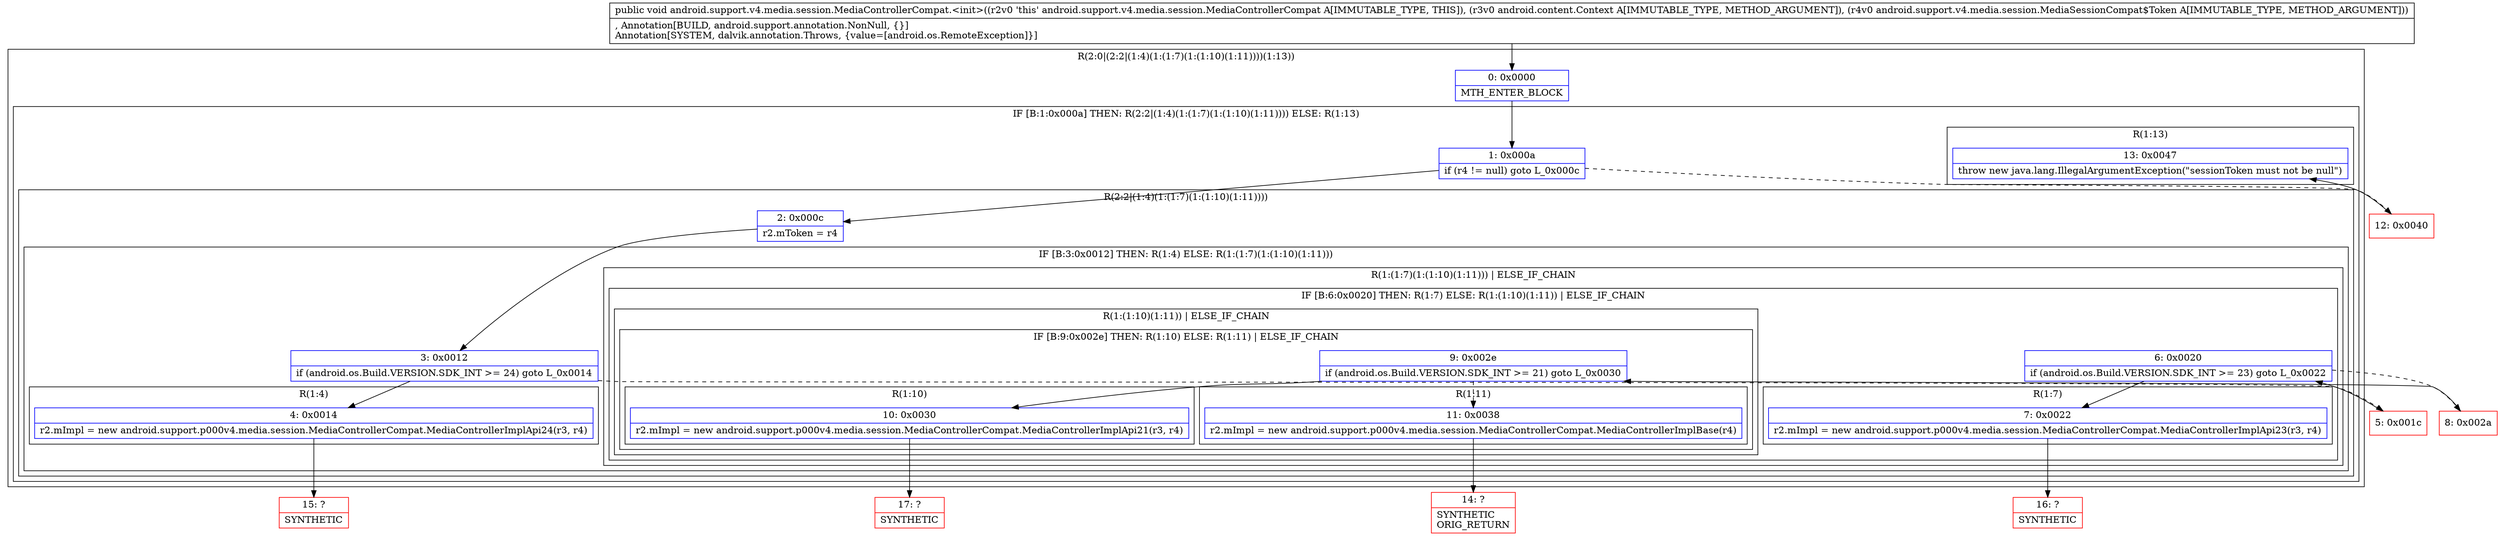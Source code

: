 digraph "CFG forandroid.support.v4.media.session.MediaControllerCompat.\<init\>(Landroid\/content\/Context;Landroid\/support\/v4\/media\/session\/MediaSessionCompat$Token;)V" {
subgraph cluster_Region_1929841947 {
label = "R(2:0|(2:2|(1:4)(1:(1:7)(1:(1:10)(1:11))))(1:13))";
node [shape=record,color=blue];
Node_0 [shape=record,label="{0\:\ 0x0000|MTH_ENTER_BLOCK\l}"];
subgraph cluster_IfRegion_1711171509 {
label = "IF [B:1:0x000a] THEN: R(2:2|(1:4)(1:(1:7)(1:(1:10)(1:11)))) ELSE: R(1:13)";
node [shape=record,color=blue];
Node_1 [shape=record,label="{1\:\ 0x000a|if (r4 != null) goto L_0x000c\l}"];
subgraph cluster_Region_55608763 {
label = "R(2:2|(1:4)(1:(1:7)(1:(1:10)(1:11))))";
node [shape=record,color=blue];
Node_2 [shape=record,label="{2\:\ 0x000c|r2.mToken = r4\l}"];
subgraph cluster_IfRegion_688498439 {
label = "IF [B:3:0x0012] THEN: R(1:4) ELSE: R(1:(1:7)(1:(1:10)(1:11)))";
node [shape=record,color=blue];
Node_3 [shape=record,label="{3\:\ 0x0012|if (android.os.Build.VERSION.SDK_INT \>= 24) goto L_0x0014\l}"];
subgraph cluster_Region_1655511272 {
label = "R(1:4)";
node [shape=record,color=blue];
Node_4 [shape=record,label="{4\:\ 0x0014|r2.mImpl = new android.support.p000v4.media.session.MediaControllerCompat.MediaControllerImplApi24(r3, r4)\l}"];
}
subgraph cluster_Region_1962412231 {
label = "R(1:(1:7)(1:(1:10)(1:11))) | ELSE_IF_CHAIN\l";
node [shape=record,color=blue];
subgraph cluster_IfRegion_1929520830 {
label = "IF [B:6:0x0020] THEN: R(1:7) ELSE: R(1:(1:10)(1:11)) | ELSE_IF_CHAIN\l";
node [shape=record,color=blue];
Node_6 [shape=record,label="{6\:\ 0x0020|if (android.os.Build.VERSION.SDK_INT \>= 23) goto L_0x0022\l}"];
subgraph cluster_Region_391616070 {
label = "R(1:7)";
node [shape=record,color=blue];
Node_7 [shape=record,label="{7\:\ 0x0022|r2.mImpl = new android.support.p000v4.media.session.MediaControllerCompat.MediaControllerImplApi23(r3, r4)\l}"];
}
subgraph cluster_Region_498578972 {
label = "R(1:(1:10)(1:11)) | ELSE_IF_CHAIN\l";
node [shape=record,color=blue];
subgraph cluster_IfRegion_700267357 {
label = "IF [B:9:0x002e] THEN: R(1:10) ELSE: R(1:11) | ELSE_IF_CHAIN\l";
node [shape=record,color=blue];
Node_9 [shape=record,label="{9\:\ 0x002e|if (android.os.Build.VERSION.SDK_INT \>= 21) goto L_0x0030\l}"];
subgraph cluster_Region_1265159938 {
label = "R(1:10)";
node [shape=record,color=blue];
Node_10 [shape=record,label="{10\:\ 0x0030|r2.mImpl = new android.support.p000v4.media.session.MediaControllerCompat.MediaControllerImplApi21(r3, r4)\l}"];
}
subgraph cluster_Region_1621525903 {
label = "R(1:11)";
node [shape=record,color=blue];
Node_11 [shape=record,label="{11\:\ 0x0038|r2.mImpl = new android.support.p000v4.media.session.MediaControllerCompat.MediaControllerImplBase(r4)\l}"];
}
}
}
}
}
}
}
subgraph cluster_Region_1073862865 {
label = "R(1:13)";
node [shape=record,color=blue];
Node_13 [shape=record,label="{13\:\ 0x0047|throw new java.lang.IllegalArgumentException(\"sessionToken must not be null\")\l}"];
}
}
}
Node_5 [shape=record,color=red,label="{5\:\ 0x001c}"];
Node_8 [shape=record,color=red,label="{8\:\ 0x002a}"];
Node_12 [shape=record,color=red,label="{12\:\ 0x0040}"];
Node_14 [shape=record,color=red,label="{14\:\ ?|SYNTHETIC\lORIG_RETURN\l}"];
Node_15 [shape=record,color=red,label="{15\:\ ?|SYNTHETIC\l}"];
Node_16 [shape=record,color=red,label="{16\:\ ?|SYNTHETIC\l}"];
Node_17 [shape=record,color=red,label="{17\:\ ?|SYNTHETIC\l}"];
MethodNode[shape=record,label="{public void android.support.v4.media.session.MediaControllerCompat.\<init\>((r2v0 'this' android.support.v4.media.session.MediaControllerCompat A[IMMUTABLE_TYPE, THIS]), (r3v0 android.content.Context A[IMMUTABLE_TYPE, METHOD_ARGUMENT]), (r4v0 android.support.v4.media.session.MediaSessionCompat$Token A[IMMUTABLE_TYPE, METHOD_ARGUMENT]))  | , Annotation[BUILD, android.support.annotation.NonNull, \{\}]\lAnnotation[SYSTEM, dalvik.annotation.Throws, \{value=[android.os.RemoteException]\}]\l}"];
MethodNode -> Node_0;
Node_0 -> Node_1;
Node_1 -> Node_2;
Node_1 -> Node_12[style=dashed];
Node_2 -> Node_3;
Node_3 -> Node_4;
Node_3 -> Node_5[style=dashed];
Node_4 -> Node_15;
Node_6 -> Node_7;
Node_6 -> Node_8[style=dashed];
Node_7 -> Node_16;
Node_9 -> Node_10;
Node_9 -> Node_11[style=dashed];
Node_10 -> Node_17;
Node_11 -> Node_14;
Node_5 -> Node_6;
Node_8 -> Node_9;
Node_12 -> Node_13;
}

